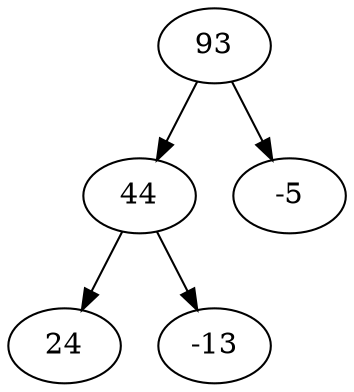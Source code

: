 digraph
{
	index_0 [label ="93"];
	index_1 [label ="44"];
	index_2 [label ="-5"];
	index_3 [label ="24"];
	index_4 [label ="-13"];
	index_0 -> index_1;
	index_0 -> index_2;
	index_1 -> index_3;
	index_1 -> index_4;
}
